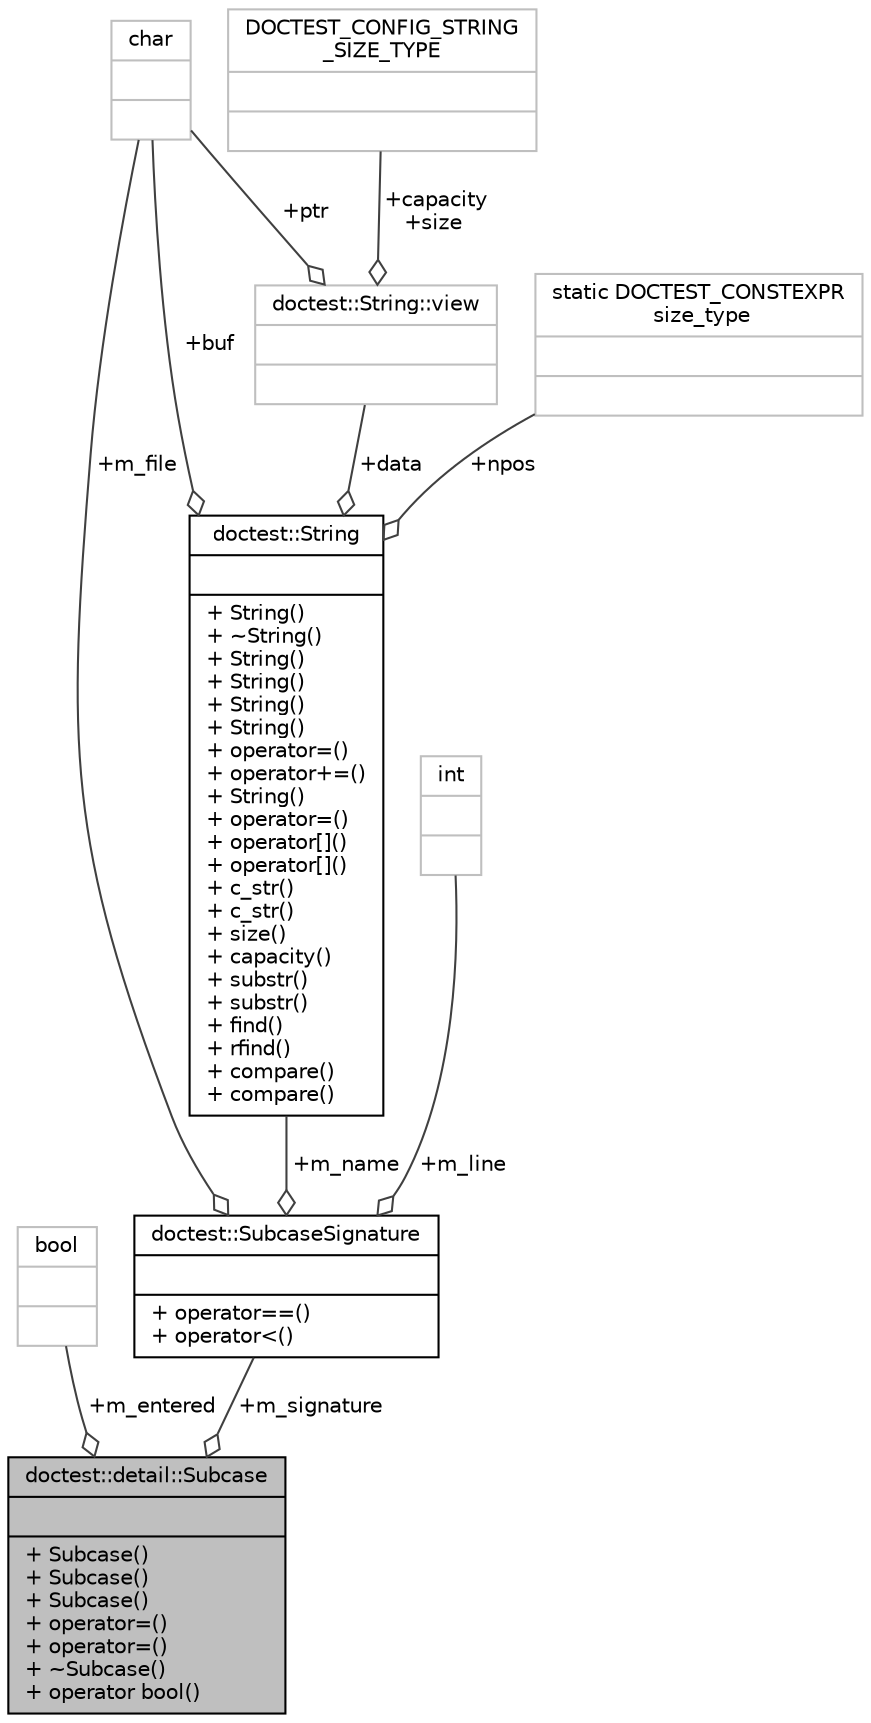 digraph "doctest::detail::Subcase"
{
 // LATEX_PDF_SIZE
  edge [fontname="Helvetica",fontsize="10",labelfontname="Helvetica",labelfontsize="10"];
  node [fontname="Helvetica",fontsize="10",shape=record];
  Node1 [label="{doctest::detail::Subcase\n||+ Subcase()\l+ Subcase()\l+ Subcase()\l+ operator=()\l+ operator=()\l+ ~Subcase()\l+ operator bool()\l}",height=0.2,width=0.4,color="black", fillcolor="grey75", style="filled", fontcolor="black",tooltip=" "];
  Node2 -> Node1 [color="grey25",fontsize="10",style="solid",label=" +m_entered" ,arrowhead="odiamond",fontname="Helvetica"];
  Node2 [label="{bool\n||}",height=0.2,width=0.4,color="grey75", fillcolor="white", style="filled",tooltip=" "];
  Node3 -> Node1 [color="grey25",fontsize="10",style="solid",label=" +m_signature" ,arrowhead="odiamond",fontname="Helvetica"];
  Node3 [label="{doctest::SubcaseSignature\n||+ operator==()\l+ operator\<()\l}",height=0.2,width=0.4,color="black", fillcolor="white", style="filled",URL="$structdoctest_1_1SubcaseSignature.html",tooltip=" "];
  Node4 -> Node3 [color="grey25",fontsize="10",style="solid",label=" +m_file" ,arrowhead="odiamond",fontname="Helvetica"];
  Node4 [label="{char\n||}",height=0.2,width=0.4,color="grey75", fillcolor="white", style="filled",tooltip=" "];
  Node5 -> Node3 [color="grey25",fontsize="10",style="solid",label=" +m_name" ,arrowhead="odiamond",fontname="Helvetica"];
  Node5 [label="{doctest::String\n||+ String()\l+ ~String()\l+ String()\l+ String()\l+ String()\l+ String()\l+ operator=()\l+ operator+=()\l+ String()\l+ operator=()\l+ operator[]()\l+ operator[]()\l+ c_str()\l+ c_str()\l+ size()\l+ capacity()\l+ substr()\l+ substr()\l+ find()\l+ rfind()\l+ compare()\l+ compare()\l}",height=0.2,width=0.4,color="black", fillcolor="white", style="filled",URL="$classdoctest_1_1String.html",tooltip=" "];
  Node6 -> Node5 [color="grey25",fontsize="10",style="solid",label=" +npos" ,arrowhead="odiamond",fontname="Helvetica"];
  Node6 [label="{static DOCTEST_CONSTEXPR\l size_type\n||}",height=0.2,width=0.4,color="grey75", fillcolor="white", style="filled",tooltip=" "];
  Node7 -> Node5 [color="grey25",fontsize="10",style="solid",label=" +data" ,arrowhead="odiamond",fontname="Helvetica"];
  Node7 [label="{doctest::String::view\n||}",height=0.2,width=0.4,color="grey75", fillcolor="white", style="filled",tooltip="OCLINT avoid private static members."];
  Node4 -> Node7 [color="grey25",fontsize="10",style="solid",label=" +ptr" ,arrowhead="odiamond",fontname="Helvetica"];
  Node8 -> Node7 [color="grey25",fontsize="10",style="solid",label=" +capacity\n+size" ,arrowhead="odiamond",fontname="Helvetica"];
  Node8 [label="{DOCTEST_CONFIG_STRING\l_SIZE_TYPE\n||}",height=0.2,width=0.4,color="grey75", fillcolor="white", style="filled",tooltip=" "];
  Node4 -> Node5 [color="grey25",fontsize="10",style="solid",label=" +buf" ,arrowhead="odiamond",fontname="Helvetica"];
  Node9 -> Node3 [color="grey25",fontsize="10",style="solid",label=" +m_line" ,arrowhead="odiamond",fontname="Helvetica"];
  Node9 [label="{int\n||}",height=0.2,width=0.4,color="grey75", fillcolor="white", style="filled",tooltip=" "];
}
